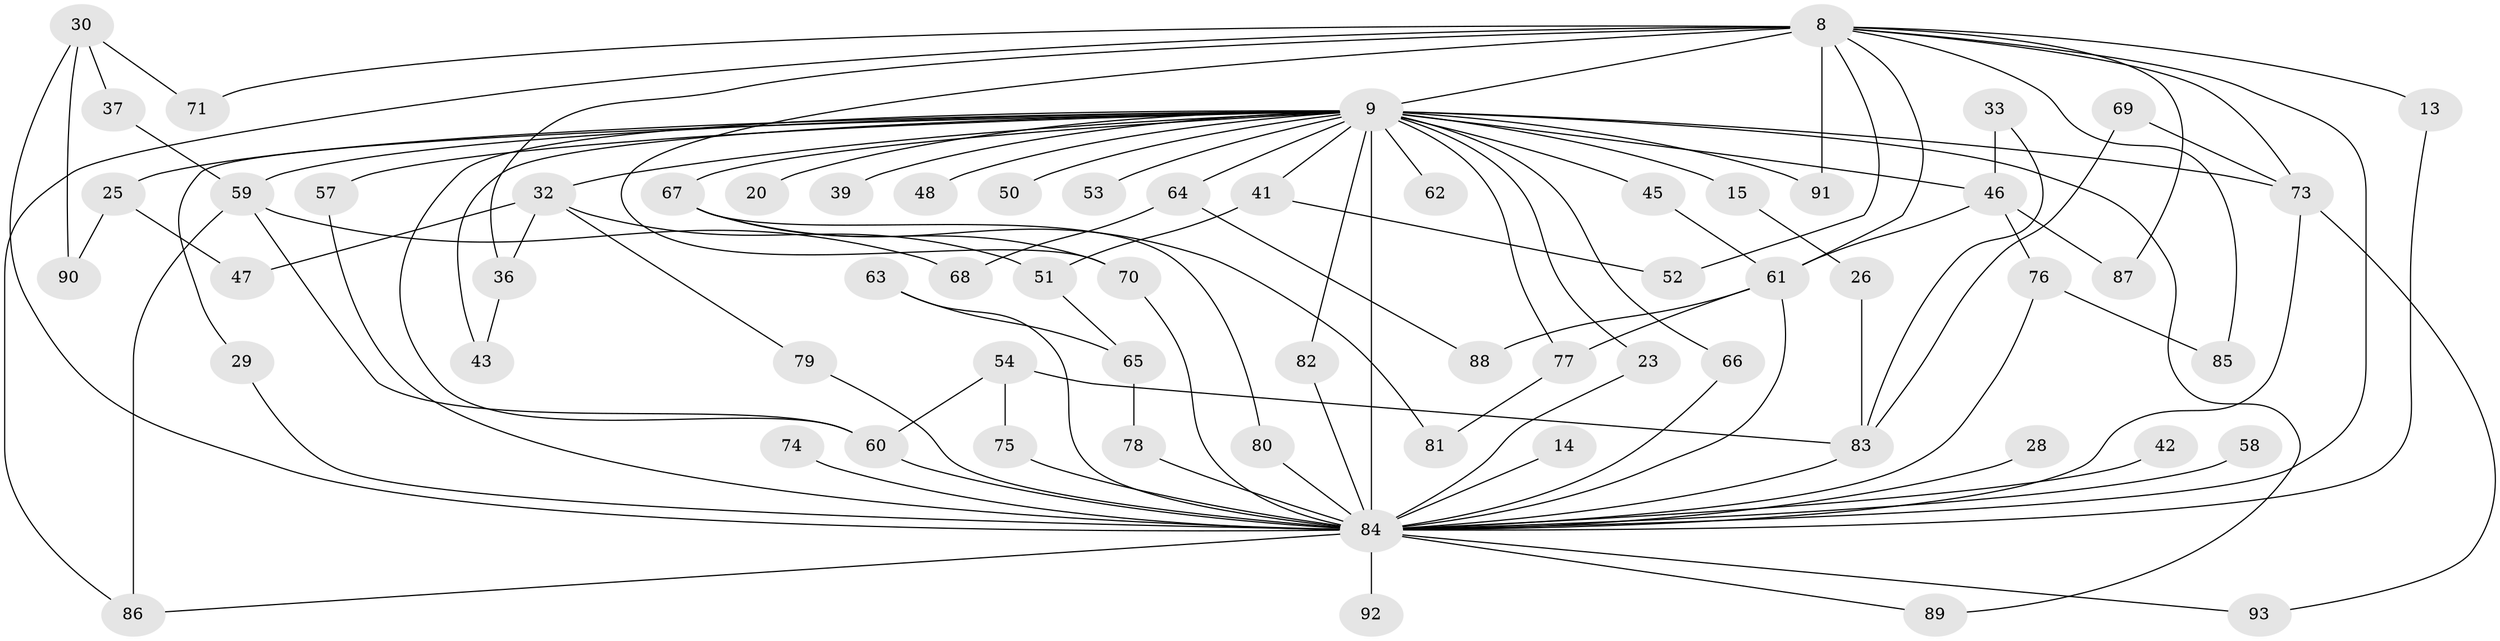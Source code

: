 // original degree distribution, {13: 0.03225806451612903, 23: 0.010752688172043012, 18: 0.021505376344086023, 25: 0.021505376344086023, 24: 0.010752688172043012, 22: 0.010752688172043012, 5: 0.06451612903225806, 3: 0.20430107526881722, 2: 0.5483870967741935, 7: 0.010752688172043012, 6: 0.043010752688172046, 4: 0.021505376344086023}
// Generated by graph-tools (version 1.1) at 2025/49/03/04/25 21:49:14]
// undirected, 65 vertices, 109 edges
graph export_dot {
graph [start="1"]
  node [color=gray90,style=filled];
  8 [super="+1+6"];
  9 [super="+2+7"];
  13;
  14;
  15;
  20;
  23;
  25 [super="+22"];
  26;
  28;
  29;
  30;
  32;
  33;
  36;
  37;
  39;
  41;
  42;
  43;
  45;
  46 [super="+31"];
  47;
  48;
  50;
  51;
  52;
  53;
  54;
  57 [super="+21"];
  58;
  59 [super="+24"];
  60 [super="+49+55"];
  61 [super="+27"];
  62;
  63;
  64;
  65;
  66;
  67 [super="+56"];
  68;
  69;
  70 [super="+12"];
  71;
  73 [super="+38+40"];
  74 [super="+72"];
  75;
  76;
  77;
  78;
  79;
  80;
  81;
  82;
  83 [super="+16"];
  84 [super="+44+17"];
  85;
  86 [super="+34"];
  87;
  88;
  89;
  90;
  91;
  92;
  93;
  8 -- 9 [weight=12];
  8 -- 52;
  8 -- 86;
  8 -- 91;
  8 -- 36;
  8 -- 13;
  8 -- 85;
  8 -- 61;
  8 -- 71;
  8 -- 84 [weight=10];
  8 -- 87;
  8 -- 70;
  8 -- 73;
  9 -- 32 [weight=2];
  9 -- 39 [weight=2];
  9 -- 41 [weight=2];
  9 -- 45;
  9 -- 48 [weight=2];
  9 -- 77;
  9 -- 64 [weight=2];
  9 -- 66;
  9 -- 82;
  9 -- 29;
  9 -- 43;
  9 -- 50 [weight=2];
  9 -- 57 [weight=2];
  9 -- 62 [weight=2];
  9 -- 59 [weight=3];
  9 -- 67 [weight=3];
  9 -- 15 [weight=2];
  9 -- 20;
  9 -- 23;
  9 -- 25 [weight=3];
  9 -- 89;
  9 -- 91;
  9 -- 53 [weight=2];
  9 -- 46;
  9 -- 73 [weight=3];
  9 -- 84 [weight=14];
  9 -- 60;
  13 -- 84;
  14 -- 84 [weight=2];
  15 -- 26;
  23 -- 84;
  25 -- 90;
  25 -- 47;
  26 -- 83;
  28 -- 84 [weight=2];
  29 -- 84;
  30 -- 37;
  30 -- 71;
  30 -- 90;
  30 -- 84;
  32 -- 36;
  32 -- 47;
  32 -- 51;
  32 -- 79;
  33 -- 83;
  33 -- 46;
  36 -- 43;
  37 -- 59;
  41 -- 51;
  41 -- 52;
  42 -- 84 [weight=2];
  45 -- 61;
  46 -- 76;
  46 -- 61;
  46 -- 87;
  51 -- 65;
  54 -- 75;
  54 -- 83;
  54 -- 60;
  57 -- 84;
  58 -- 84 [weight=2];
  59 -- 68;
  59 -- 86;
  59 -- 60;
  60 -- 84 [weight=5];
  61 -- 77;
  61 -- 88;
  61 -- 84 [weight=2];
  63 -- 65;
  63 -- 84;
  64 -- 68;
  64 -- 88;
  65 -- 78;
  66 -- 84;
  67 -- 80;
  67 -- 81;
  67 -- 70;
  69 -- 83;
  69 -- 73;
  70 -- 84;
  73 -- 93;
  73 -- 84;
  74 -- 84 [weight=2];
  75 -- 84;
  76 -- 85;
  76 -- 84;
  77 -- 81;
  78 -- 84;
  79 -- 84;
  80 -- 84;
  82 -- 84;
  83 -- 84 [weight=3];
  84 -- 86;
  84 -- 89;
  84 -- 92 [weight=2];
  84 -- 93;
}
